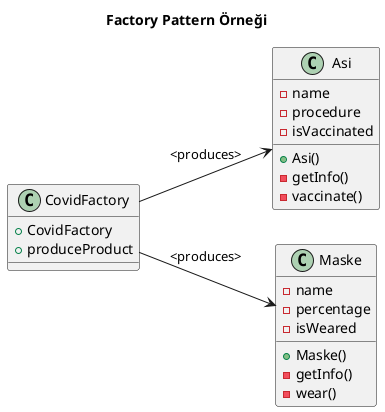 @startuml
left to right direction

title Factory Pattern Örneği

class Asi {
  -name
  -procedure
  -isVaccinated
  +Asi()
  -getInfo()
  -vaccinate()
}

class Maske {
  -name
  -percentage
  -isWeared
  +Maske()
  -getInfo()
  -wear()
}

class CovidFactory {
  +CovidFactory
  +produceProduct
}

CovidFactory --> Maske : <produces>
CovidFactory --> Asi : <produces>

@enduml